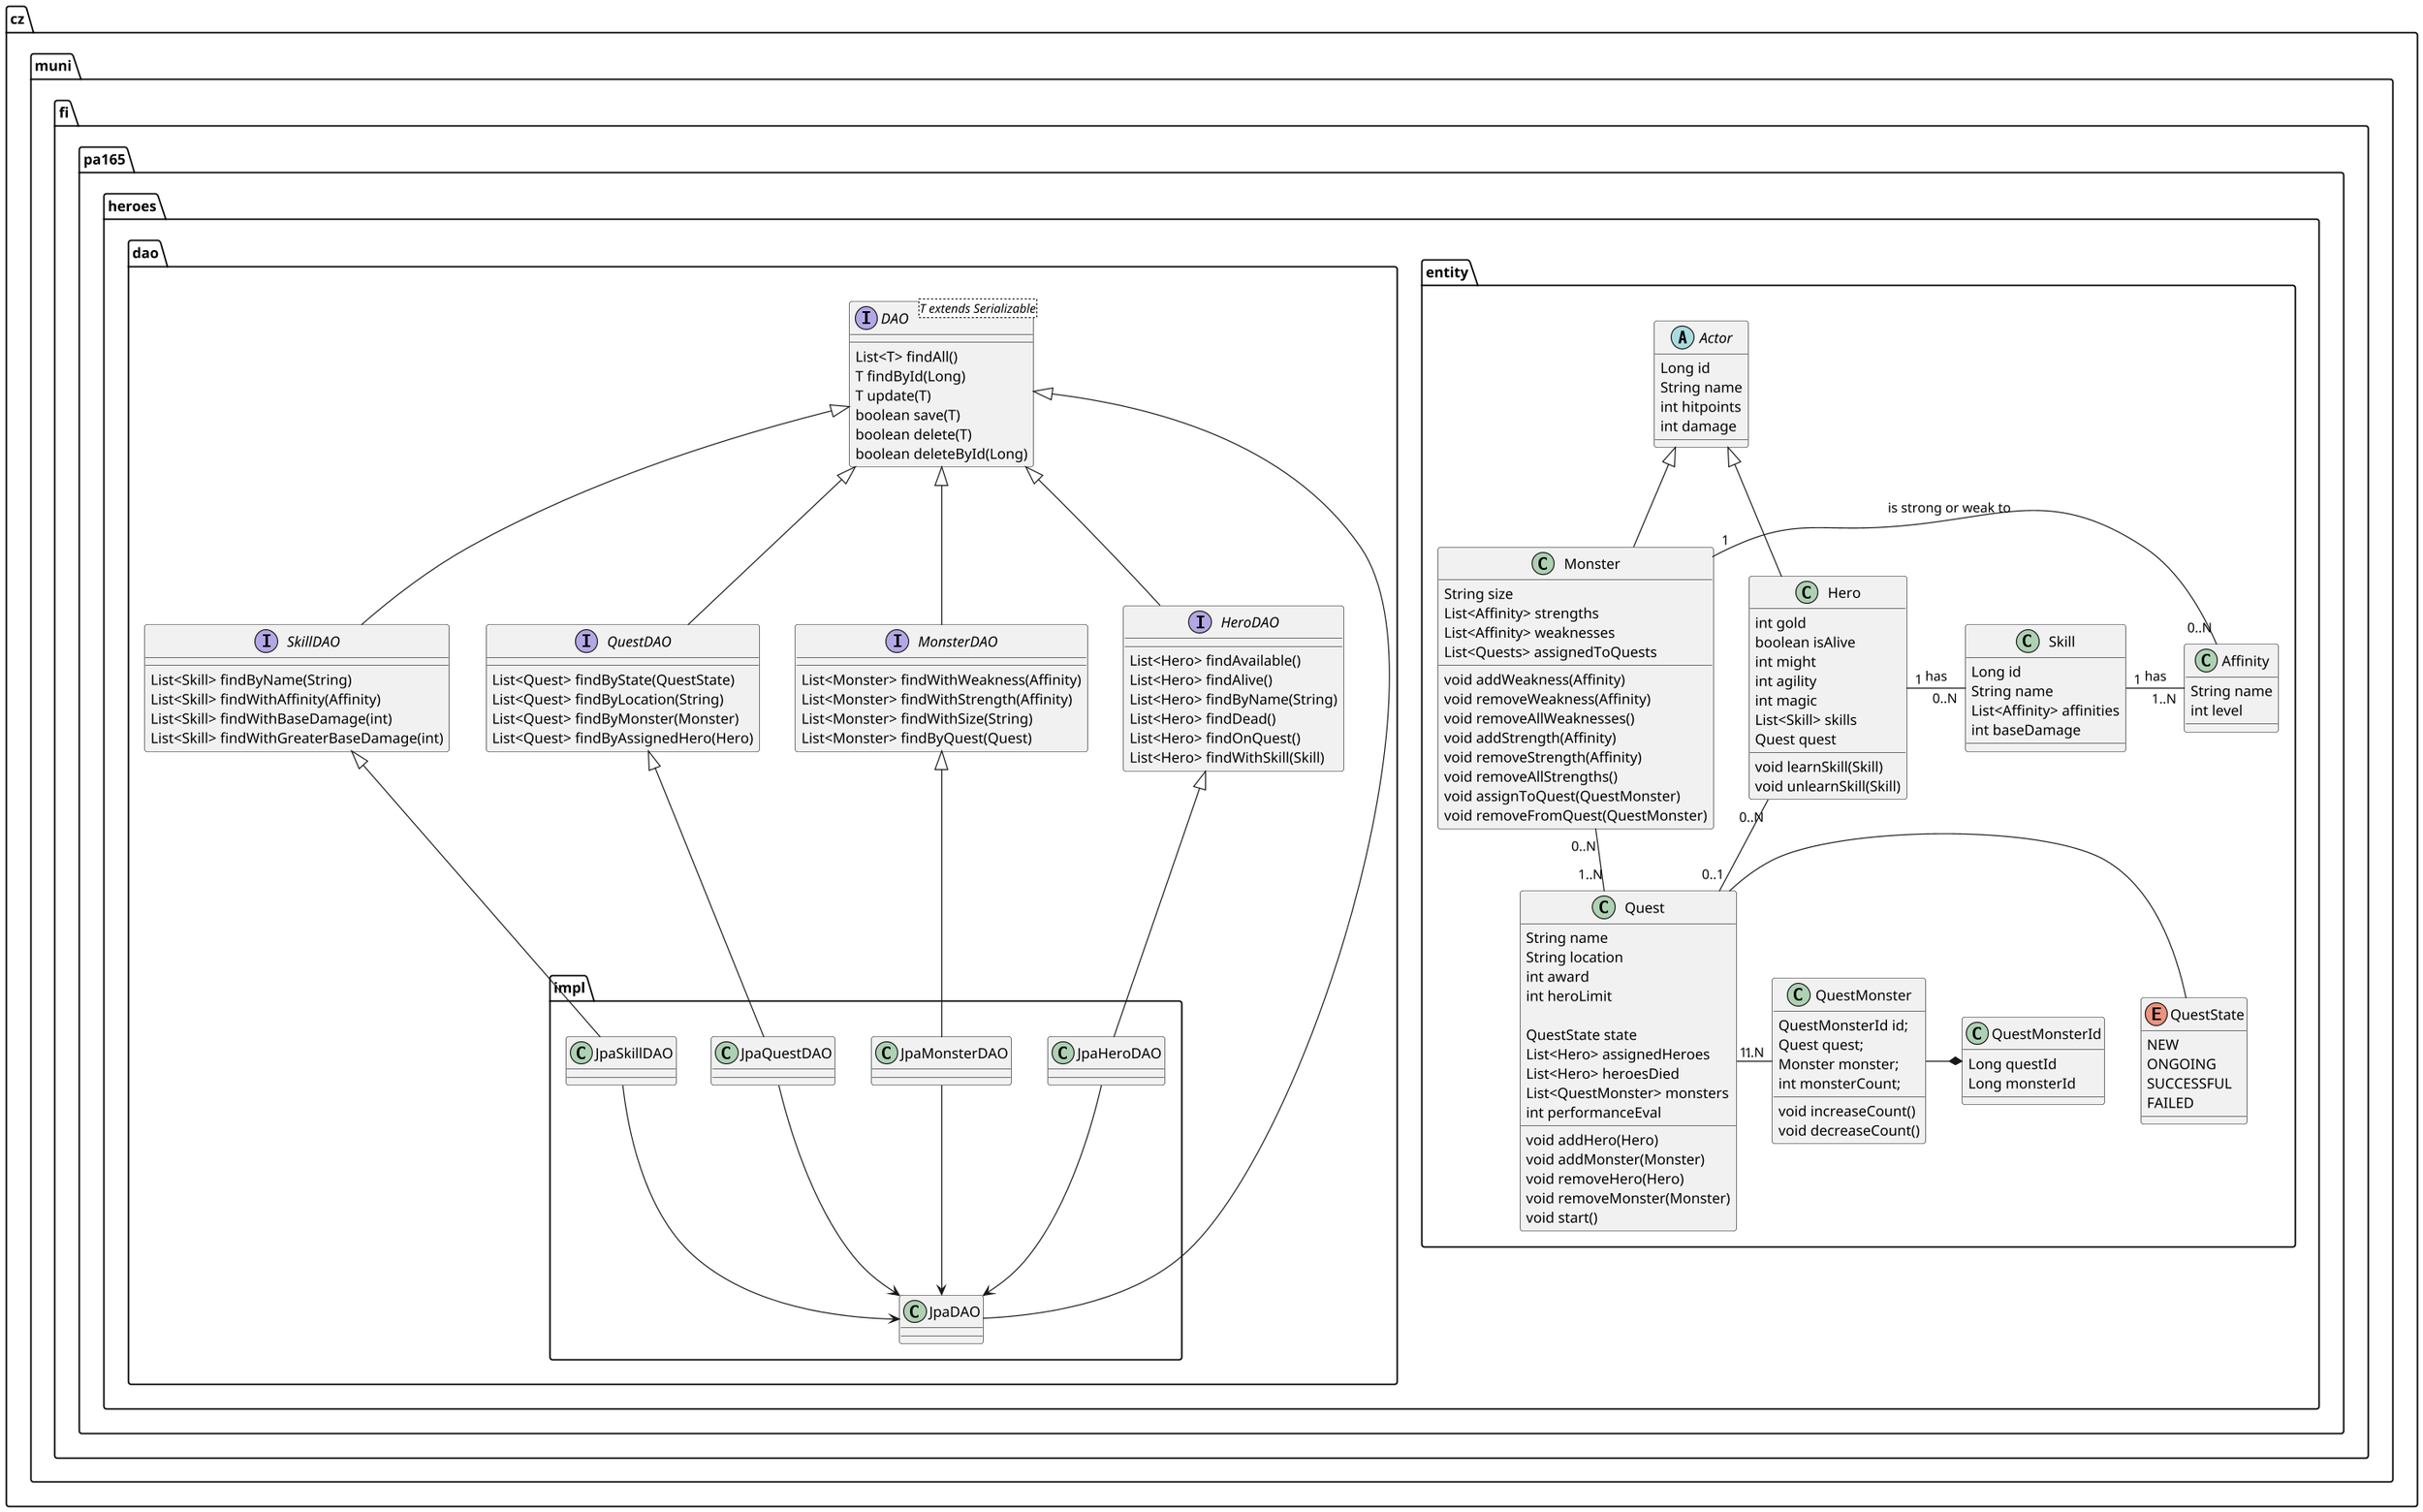 @startuml
scale 1.2

package cz.muni.fi.pa165.heroes.entity {
  class Skill {
    Long id
    String name
    List<Affinity> affinities
    int baseDamage
  }

  abstract class Actor {
    Long id
    String name
    int hitpoints
    int damage
  }

  class Hero {
    int gold
    boolean isAlive
    int might
    int agility
    int magic
    List<Skill> skills
    Quest quest

    void learnSkill(Skill)
    void unlearnSkill(Skill)
  }

  enum QuestState {
    NEW
    ONGOING
    SUCCESSFUL
    FAILED
  }

  class Quest {
    String name
    String location
    int award
    int heroLimit

    QuestState state
    List<Hero> assignedHeroes
    List<Hero> heroesDied
    List<QuestMonster> monsters
    int performanceEval

    void addHero(Hero)
    void addMonster(Monster)
    void removeHero(Hero)
    void removeMonster(Monster)
    void start()
  }

  class QuestMonster {
    QuestMonsterId id;
    Quest quest;
    Monster monster;
    int monsterCount;

    void increaseCount()
    void decreaseCount()
  }

  class QuestMonsterId {
    Long questId
    Long monsterId
  }

  class Monster {
    String size
    List<Affinity> strengths
    List<Affinity> weaknesses
    List<Quests> assignedToQuests

    void addWeakness(Affinity)
    void removeWeakness(Affinity)
    void removeAllWeaknesses()
    void addStrength(Affinity)
    void removeStrength(Affinity)
    void removeAllStrengths()
    void assignToQuest(QuestMonster)
    void removeFromQuest(QuestMonster)
  }

  class Affinity {
    String name
    int level
  }

  Hero -up-|> Actor
  Monster -up-|> Actor
  Hero "0..N" -- "0..1" Quest
  Monster "0..N" - "1..N" Quest
  Hero "1" - "0..N" Skill : has
  Monster "1" - "0..N" Affinity : is strong or weak to
  Skill "1" - "1..N" Affinity : has
  Quest - QuestState
  Quest "1" - "1..N" QuestMonster
  QuestMonster -* QuestMonsterId
}

package cz.muni.fi.pa165.heroes.dao {
  interface DAO <T extends Serializable> {
    List<T> findAll()
    T findById(Long)
    T update(T)
    boolean save(T)
    boolean delete(T)
    boolean deleteById(Long)
  }

  interface QuestDAO {
    List<Quest> findByState(QuestState)
    List<Quest> findByLocation(String)
    List<Quest> findByMonster(Monster)
    List<Quest> findByAssignedHero(Hero)
  }

  interface HeroDAO {
    List<Hero> findAvailable()
    List<Hero> findAlive()
    List<Hero> findByName(String)
    List<Hero> findDead()
    List<Hero> findOnQuest()
    List<Hero> findWithSkill(Skill)
  }

  interface MonsterDAO {
    List<Monster> findWithWeakness(Affinity)
    List<Monster> findWithStrength(Affinity)
    List<Monster> findWithSize(String)
    List<Monster> findByQuest(Quest)
  }

  interface SkillDAO {
    List<Skill> findByName(String)
    List<Skill> findWithAffinity(Affinity)
    List<Skill> findWithBaseDamage(int)
    List<Skill> findWithGreaterBaseDamage(int)
  }

  QuestDAO -up-|> DAO
  HeroDAO -up-|> DAO
  MonsterDAO -up-|> DAO
  SkillDAO -up-|> DAO

package cz.muni.fi.pa165.heroes.dao.impl {
JpaDAO --|> DAO

JpaHeroDAO -up-|> HeroDAO
JpaMonsterDAO -up-|> MonsterDAO
JpaQuestDAO -up-|> QuestDAO
JpaSkillDAO -up-|> SkillDAO

JpaHeroDAO --> JpaDAO
JpaMonsterDAO --> JpaDAO
JpaQuestDAO --> JpaDAO
JpaSkillDAO --> JpaDAO
}
}
@enduml
